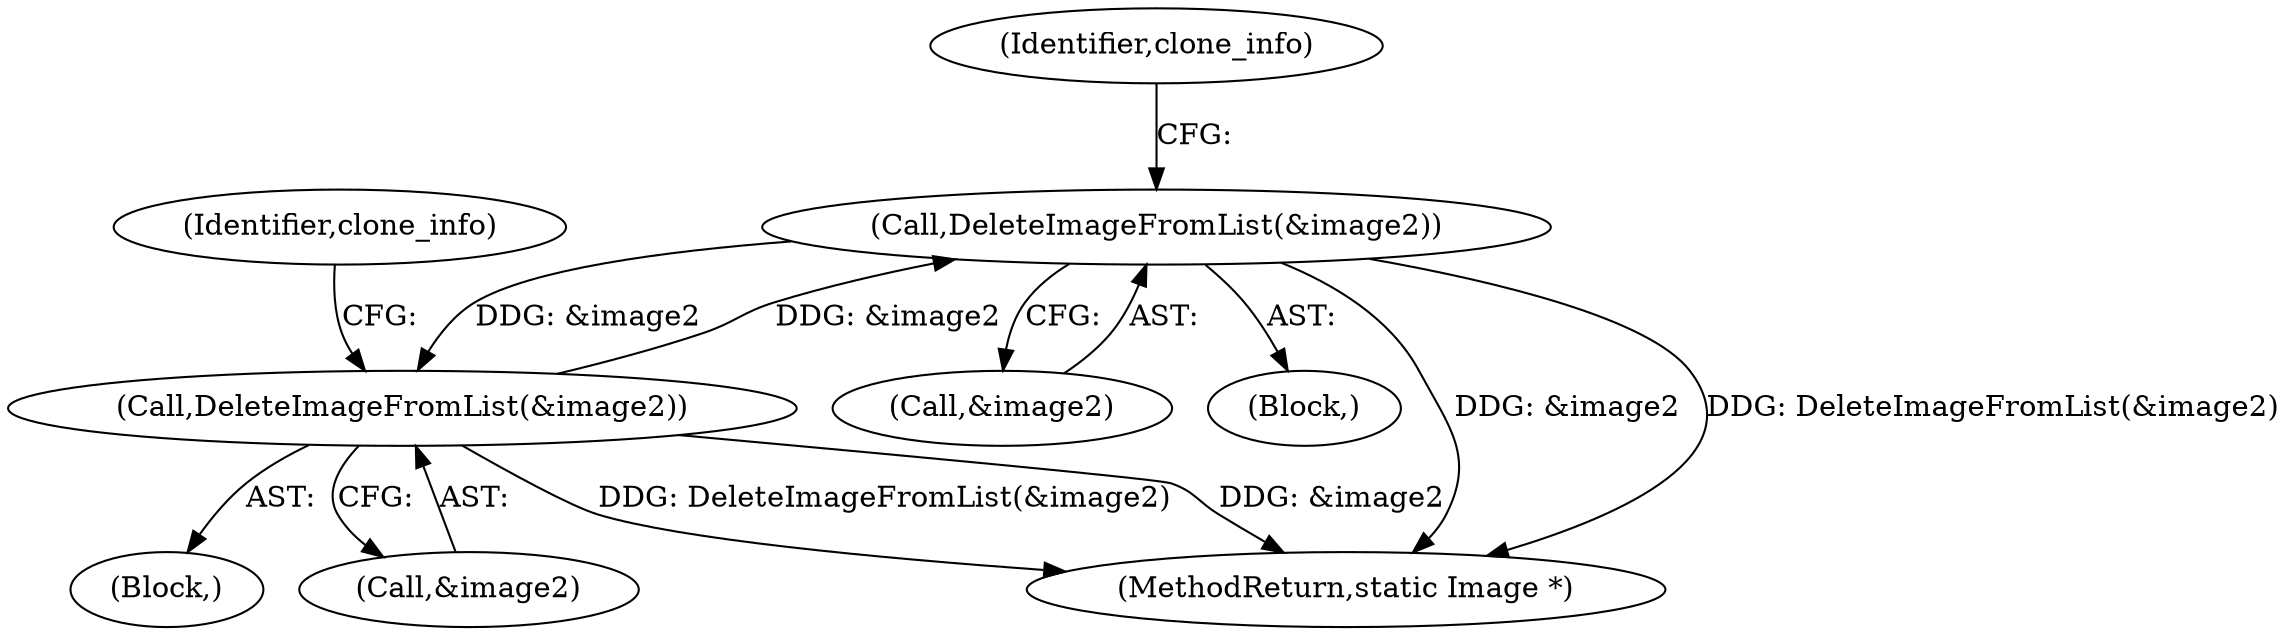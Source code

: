 digraph "0_ImageMagick_f6e9d0d9955e85bdd7540b251cd50d598dacc5e6_33@pointer" {
"1001626" [label="(Call,DeleteImageFromList(&image2))"];
"1001539" [label="(Call,DeleteImageFromList(&image2))"];
"1001626" [label="(Call,DeleteImageFromList(&image2))"];
"1001543" [label="(Identifier,clone_info)"];
"1001627" [label="(Call,&image2)"];
"1001625" [label="(Block,)"];
"1001538" [label="(Block,)"];
"1001539" [label="(Call,DeleteImageFromList(&image2))"];
"1001540" [label="(Call,&image2)"];
"1001781" [label="(MethodReturn,static Image *)"];
"1001626" [label="(Call,DeleteImageFromList(&image2))"];
"1001630" [label="(Identifier,clone_info)"];
"1001626" -> "1001625"  [label="AST: "];
"1001626" -> "1001627"  [label="CFG: "];
"1001627" -> "1001626"  [label="AST: "];
"1001630" -> "1001626"  [label="CFG: "];
"1001626" -> "1001781"  [label="DDG: &image2"];
"1001626" -> "1001781"  [label="DDG: DeleteImageFromList(&image2)"];
"1001626" -> "1001539"  [label="DDG: &image2"];
"1001539" -> "1001626"  [label="DDG: &image2"];
"1001539" -> "1001538"  [label="AST: "];
"1001539" -> "1001540"  [label="CFG: "];
"1001540" -> "1001539"  [label="AST: "];
"1001543" -> "1001539"  [label="CFG: "];
"1001539" -> "1001781"  [label="DDG: DeleteImageFromList(&image2)"];
"1001539" -> "1001781"  [label="DDG: &image2"];
}
